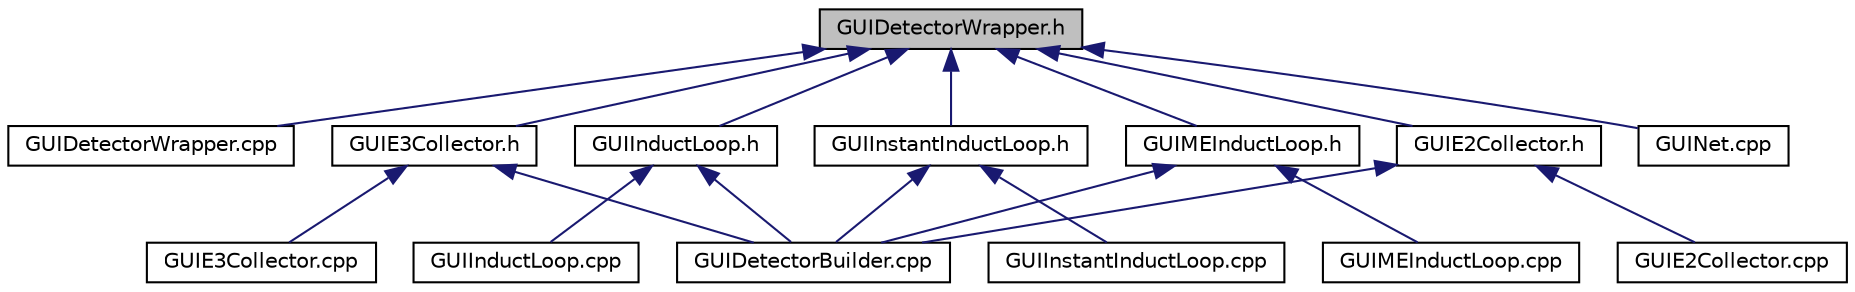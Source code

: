 digraph "GUIDetectorWrapper.h"
{
  edge [fontname="Helvetica",fontsize="10",labelfontname="Helvetica",labelfontsize="10"];
  node [fontname="Helvetica",fontsize="10",shape=record];
  Node55 [label="GUIDetectorWrapper.h",height=0.2,width=0.4,color="black", fillcolor="grey75", style="filled", fontcolor="black"];
  Node55 -> Node56 [dir="back",color="midnightblue",fontsize="10",style="solid",fontname="Helvetica"];
  Node56 [label="GUIDetectorWrapper.cpp",height=0.2,width=0.4,color="black", fillcolor="white", style="filled",URL="$d1/dd0/_g_u_i_detector_wrapper_8cpp.html"];
  Node55 -> Node57 [dir="back",color="midnightblue",fontsize="10",style="solid",fontname="Helvetica"];
  Node57 [label="GUIE2Collector.h",height=0.2,width=0.4,color="black", fillcolor="white", style="filled",URL="$dd/d7b/_g_u_i_e2_collector_8h.html"];
  Node57 -> Node58 [dir="back",color="midnightblue",fontsize="10",style="solid",fontname="Helvetica"];
  Node58 [label="GUIDetectorBuilder.cpp",height=0.2,width=0.4,color="black", fillcolor="white", style="filled",URL="$dc/db7/_g_u_i_detector_builder_8cpp.html"];
  Node57 -> Node59 [dir="back",color="midnightblue",fontsize="10",style="solid",fontname="Helvetica"];
  Node59 [label="GUIE2Collector.cpp",height=0.2,width=0.4,color="black", fillcolor="white", style="filled",URL="$d8/dc9/_g_u_i_e2_collector_8cpp.html"];
  Node55 -> Node60 [dir="back",color="midnightblue",fontsize="10",style="solid",fontname="Helvetica"];
  Node60 [label="GUIE3Collector.h",height=0.2,width=0.4,color="black", fillcolor="white", style="filled",URL="$d7/d5f/_g_u_i_e3_collector_8h.html"];
  Node60 -> Node58 [dir="back",color="midnightblue",fontsize="10",style="solid",fontname="Helvetica"];
  Node60 -> Node61 [dir="back",color="midnightblue",fontsize="10",style="solid",fontname="Helvetica"];
  Node61 [label="GUIE3Collector.cpp",height=0.2,width=0.4,color="black", fillcolor="white", style="filled",URL="$da/d95/_g_u_i_e3_collector_8cpp.html"];
  Node55 -> Node62 [dir="back",color="midnightblue",fontsize="10",style="solid",fontname="Helvetica"];
  Node62 [label="GUIInductLoop.h",height=0.2,width=0.4,color="black", fillcolor="white", style="filled",URL="$d8/dd6/_g_u_i_induct_loop_8h.html"];
  Node62 -> Node58 [dir="back",color="midnightblue",fontsize="10",style="solid",fontname="Helvetica"];
  Node62 -> Node63 [dir="back",color="midnightblue",fontsize="10",style="solid",fontname="Helvetica"];
  Node63 [label="GUIInductLoop.cpp",height=0.2,width=0.4,color="black", fillcolor="white", style="filled",URL="$dc/dbb/_g_u_i_induct_loop_8cpp.html"];
  Node55 -> Node64 [dir="back",color="midnightblue",fontsize="10",style="solid",fontname="Helvetica"];
  Node64 [label="GUIInstantInductLoop.h",height=0.2,width=0.4,color="black", fillcolor="white", style="filled",URL="$d8/d6f/_g_u_i_instant_induct_loop_8h.html"];
  Node64 -> Node58 [dir="back",color="midnightblue",fontsize="10",style="solid",fontname="Helvetica"];
  Node64 -> Node65 [dir="back",color="midnightblue",fontsize="10",style="solid",fontname="Helvetica"];
  Node65 [label="GUIInstantInductLoop.cpp",height=0.2,width=0.4,color="black", fillcolor="white", style="filled",URL="$de/d0a/_g_u_i_instant_induct_loop_8cpp.html"];
  Node55 -> Node66 [dir="back",color="midnightblue",fontsize="10",style="solid",fontname="Helvetica"];
  Node66 [label="GUINet.cpp",height=0.2,width=0.4,color="black", fillcolor="white", style="filled",URL="$dc/d90/_g_u_i_net_8cpp.html"];
  Node55 -> Node67 [dir="back",color="midnightblue",fontsize="10",style="solid",fontname="Helvetica"];
  Node67 [label="GUIMEInductLoop.h",height=0.2,width=0.4,color="black", fillcolor="white", style="filled",URL="$d4/dfb/_g_u_i_m_e_induct_loop_8h.html"];
  Node67 -> Node58 [dir="back",color="midnightblue",fontsize="10",style="solid",fontname="Helvetica"];
  Node67 -> Node68 [dir="back",color="midnightblue",fontsize="10",style="solid",fontname="Helvetica"];
  Node68 [label="GUIMEInductLoop.cpp",height=0.2,width=0.4,color="black", fillcolor="white", style="filled",URL="$db/de6/_g_u_i_m_e_induct_loop_8cpp.html"];
}
